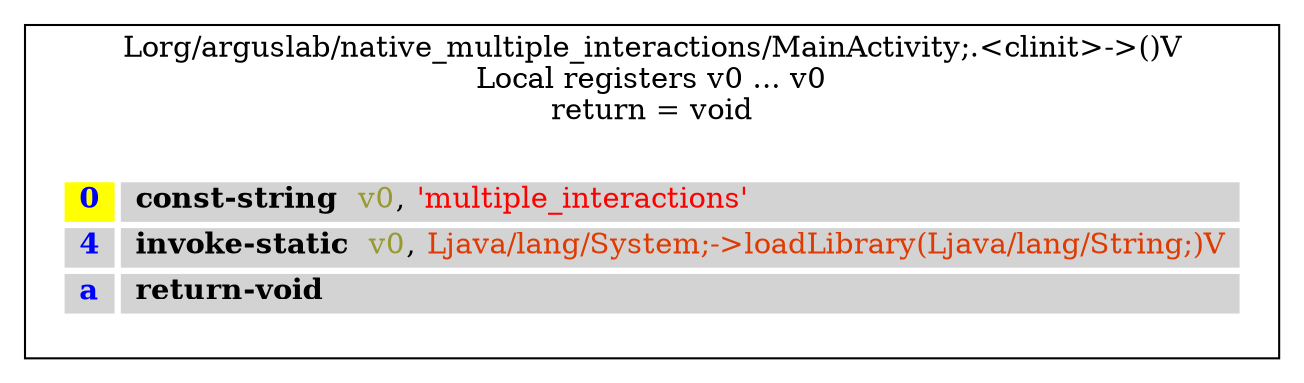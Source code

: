 digraph G {
	graph [bb="0,0,618,176",
		rankdir=TB
	];
	node [label="\N",
		shape=plaintext
	];
	subgraph cluster_f38fbc38a0b2c9c71516606edd931d16 {
		graph [bb="8,8,610,168",
			label="Lorg/arguslab/native_multiple_interactions/MainActivity;.<clinit>->()V\nLocal registers v0 ... v0\nreturn = void",
			lheight=0.62,
			lp="309,141.5",
			lwidth=7.06
		];
		struct_ab08b380fe0daab1b57216337847d8e5	[height=1.2639,
			label=<
<TABLE BORDER="0" CELLBORDER="0" CELLSPACING="3">
<TR><TD PORT="header"></TD></TR>
<TR><TD ALIGN="LEFT" BGCOLOR="yellow"> <FONT FACE="Times-Bold" color="blue">0</FONT> </TD><TD ALIGN="LEFT" BGCOLOR="lightgray"> <FONT FACE="Times-Bold" color="black">const-string </FONT> <FONT color="#999933">v0</FONT>, <FONT color="red">'multiple_interactions'</FONT> </TD></TR>
<TR><TD ALIGN="LEFT" BGCOLOR="lightgray"> <FONT FACE="Times-Bold" color="blue">4</FONT> </TD><TD ALIGN="LEFT" BGCOLOR="lightgray"> <FONT FACE="Times-Bold" color="black">invoke-static </FONT> <FONT color="#999933">v0</FONT>, <FONT color="#DF3A01">Ljava/lang/System;-&gt;loadLibrary(Ljava/lang/String;)V</FONT> </TD></TR>
<TR><TD ALIGN="LEFT" BGCOLOR="lightgray"> <FONT FACE="Times-Bold" color="blue">a</FONT> </TD><TD ALIGN="LEFT" BGCOLOR="lightgray"> <FONT FACE="Times-Bold" color="black">return-void </FONT>  </TD></TR>
<TR><TD PORT="tail"></TD></TR>
</TABLE>>,
			pos="309,61.5",
			width=8.1389];
	}
}
